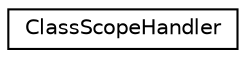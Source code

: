 digraph "Graphical Class Hierarchy"
{
 // LATEX_PDF_SIZE
  edge [fontname="Helvetica",fontsize="10",labelfontname="Helvetica",labelfontsize="10"];
  node [fontname="Helvetica",fontsize="10",shape=record];
  rankdir="LR";
  Node0 [label="ClassScopeHandler",height=0.2,width=0.4,color="black", fillcolor="white", style="filled",URL="$classClassScopeHandler.html",tooltip=" "];
}

